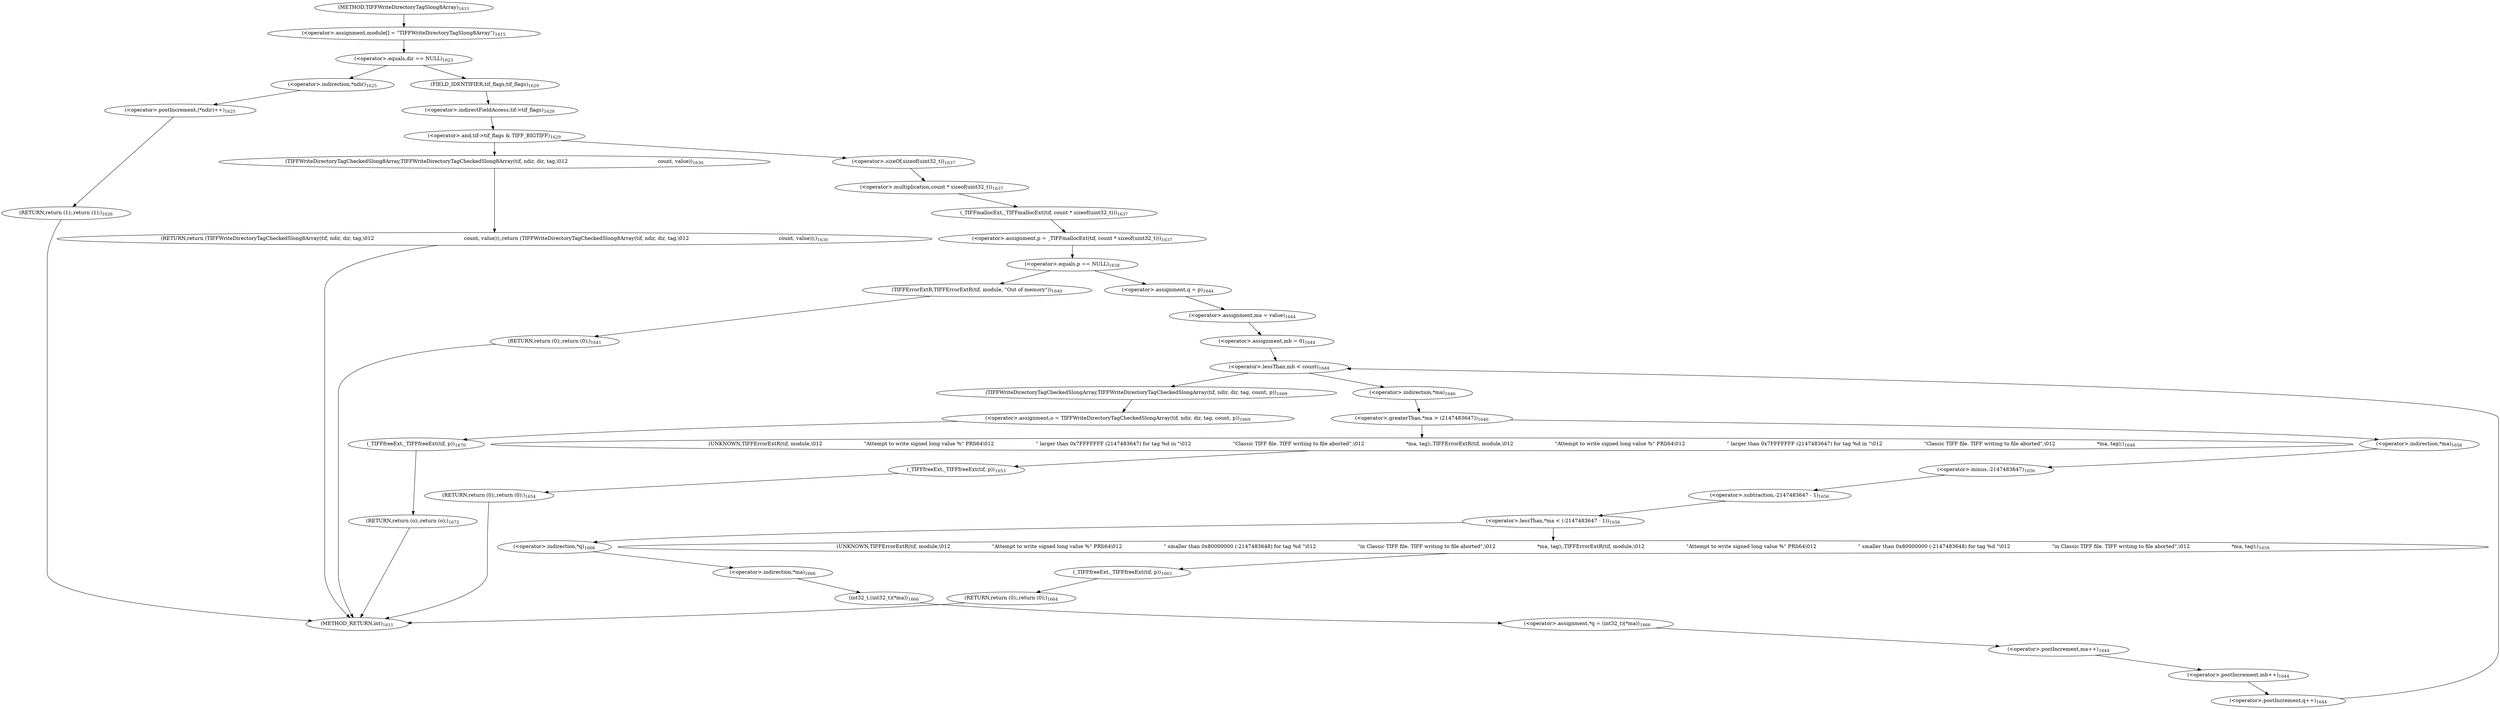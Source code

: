 digraph "TIFFWriteDirectoryTagSlong8Array" {  
"68384" [label = <(&lt;operator&gt;.assignment,module[] = &quot;TIFFWriteDirectoryTagSlong8Array&quot;)<SUB>1615</SUB>> ]
"68417" [label = <(&lt;operator&gt;.assignment,p = _TIFFmallocExt(tif, count * sizeof(uint32_t)))<SUB>1637</SUB>> ]
"68494" [label = <(&lt;operator&gt;.assignment,o = TIFFWriteDirectoryTagCheckedSlongArray(tif, ndir, dir, tag, count, p))<SUB>1669</SUB>> ]
"68503" [label = <(_TIFFfreeExt,_TIFFfreeExt(tif, p))<SUB>1670</SUB>> ]
"68506" [label = <(RETURN,return (o);,return (o);)<SUB>1672</SUB>> ]
"68393" [label = <(&lt;operator&gt;.equals,dir == NULL)<SUB>1623</SUB>> ]
"68403" [label = <(&lt;operator&gt;.and,tif-&gt;tif_flags &amp; TIFF_BIGTIFF)<SUB>1629</SUB>> ]
"68419" [label = <(_TIFFmallocExt,_TIFFmallocExt(tif, count * sizeof(uint32_t)))<SUB>1637</SUB>> ]
"68426" [label = <(&lt;operator&gt;.equals,p == NULL)<SUB>1638</SUB>> ]
"68448" [label = <(&lt;operator&gt;.lessThan,mb &lt; count)<SUB>1644</SUB>> ]
"68496" [label = <(TIFFWriteDirectoryTagCheckedSlongArray,TIFFWriteDirectoryTagCheckedSlongArray(tif, ndir, dir, tag, count, p))<SUB>1669</SUB>> ]
"68397" [label = <(&lt;operator&gt;.postIncrement,(*ndir)++)<SUB>1625</SUB>> ]
"68400" [label = <(RETURN,return (1);,return (1);)<SUB>1626</SUB>> ]
"68404" [label = <(&lt;operator&gt;.indirectFieldAccess,tif-&gt;tif_flags)<SUB>1629</SUB>> ]
"68409" [label = <(RETURN,return (TIFFWriteDirectoryTagCheckedSlong8Array(tif, ndir, dir, tag,\012                                                        count, value));,return (TIFFWriteDirectoryTagCheckedSlong8Array(tif, ndir, dir, tag,\012                                                        count, value));)<SUB>1630</SUB>> ]
"68421" [label = <(&lt;operator&gt;.multiplication,count * sizeof(uint32_t))<SUB>1637</SUB>> ]
"68430" [label = <(TIFFErrorExtR,TIFFErrorExtR(tif, module, &quot;Out of memory&quot;))<SUB>1640</SUB>> ]
"68434" [label = <(RETURN,return (0);,return (0);)<SUB>1641</SUB>> ]
"68452" [label = <(&lt;operator&gt;.postIncrement,ma++)<SUB>1644</SUB>> ]
"68454" [label = <(&lt;operator&gt;.postIncrement,mb++)<SUB>1644</SUB>> ]
"68456" [label = <(&lt;operator&gt;.postIncrement,q++)<SUB>1644</SUB>> ]
"68488" [label = <(&lt;operator&gt;.assignment,*q = (int32_t)(*ma))<SUB>1666</SUB>> ]
"68398" [label = <(&lt;operator&gt;.indirection,*ndir)<SUB>1625</SUB>> ]
"68406" [label = <(FIELD_IDENTIFIER,tif_flags,tif_flags)<SUB>1629</SUB>> ]
"68410" [label = <(TIFFWriteDirectoryTagCheckedSlong8Array,TIFFWriteDirectoryTagCheckedSlong8Array(tif, ndir, dir, tag,\012                                                        count, value))<SUB>1630</SUB>> ]
"68423" [label = <(&lt;operator&gt;.sizeOf,sizeof(uint32_t))<SUB>1637</SUB>> ]
"68439" [label = <(&lt;operator&gt;.assignment,q = p)<SUB>1644</SUB>> ]
"68442" [label = <(&lt;operator&gt;.assignment,ma = value)<SUB>1644</SUB>> ]
"68445" [label = <(&lt;operator&gt;.assignment,mb = 0)<SUB>1644</SUB>> ]
"68460" [label = <(&lt;operator&gt;.greaterThan,*ma &gt; (2147483647))<SUB>1646</SUB>> ]
"68489" [label = <(&lt;operator&gt;.indirection,*q)<SUB>1666</SUB>> ]
"68491" [label = <(int32_t,(int32_t)(*ma))<SUB>1666</SUB>> ]
"68461" [label = <(&lt;operator&gt;.indirection,*ma)<SUB>1646</SUB>> ]
"68465" [label = <(UNKNOWN,TIFFErrorExtR(tif, module,\012                          &quot;Attempt to write signed long value %&quot; PRIi64\012                          &quot; larger than 0x7FFFFFFF (2147483647) for tag %d in &quot;\012                          &quot;Classic TIFF file. TIFF writing to file aborted&quot;,\012                          *ma, tag);,TIFFErrorExtR(tif, module,\012                          &quot;Attempt to write signed long value %&quot; PRIi64\012                          &quot; larger than 0x7FFFFFFF (2147483647) for tag %d in &quot;\012                          &quot;Classic TIFF file. TIFF writing to file aborted&quot;,\012                          *ma, tag);)<SUB>1648</SUB>> ]
"68466" [label = <(_TIFFfreeExt,_TIFFfreeExt(tif, p))<SUB>1653</SUB>> ]
"68469" [label = <(RETURN,return (0);,return (0);)<SUB>1654</SUB>> ]
"68492" [label = <(&lt;operator&gt;.indirection,*ma)<SUB>1666</SUB>> ]
"68474" [label = <(&lt;operator&gt;.lessThan,*ma &lt; (-2147483647 - 1))<SUB>1656</SUB>> ]
"68475" [label = <(&lt;operator&gt;.indirection,*ma)<SUB>1656</SUB>> ]
"68477" [label = <(&lt;operator&gt;.subtraction,-2147483647 - 1)<SUB>1656</SUB>> ]
"68482" [label = <(UNKNOWN,TIFFErrorExtR(tif, module,\012                          &quot;Attempt to write signed long value %&quot; PRIi64\012                          &quot; smaller than 0x80000000 (-2147483648) for tag %d &quot;\012                          &quot;in Classic TIFF file. TIFF writing to file aborted&quot;,\012                          *ma, tag);,TIFFErrorExtR(tif, module,\012                          &quot;Attempt to write signed long value %&quot; PRIi64\012                          &quot; smaller than 0x80000000 (-2147483648) for tag %d &quot;\012                          &quot;in Classic TIFF file. TIFF writing to file aborted&quot;,\012                          *ma, tag);)<SUB>1658</SUB>> ]
"68483" [label = <(_TIFFfreeExt,_TIFFfreeExt(tif, p))<SUB>1663</SUB>> ]
"68486" [label = <(RETURN,return (0);,return (0);)<SUB>1664</SUB>> ]
"68478" [label = <(&lt;operator&gt;.minus,-2147483647)<SUB>1656</SUB>> ]
"68375" [label = <(METHOD,TIFFWriteDirectoryTagSlong8Array)<SUB>1611</SUB>> ]
"68508" [label = <(METHOD_RETURN,int)<SUB>1611</SUB>> ]
  "68384" -> "68393" 
  "68417" -> "68426" 
  "68494" -> "68503" 
  "68503" -> "68506" 
  "68506" -> "68508" 
  "68393" -> "68398" 
  "68393" -> "68406" 
  "68403" -> "68410" 
  "68403" -> "68423" 
  "68419" -> "68417" 
  "68426" -> "68430" 
  "68426" -> "68439" 
  "68448" -> "68461" 
  "68448" -> "68496" 
  "68496" -> "68494" 
  "68397" -> "68400" 
  "68400" -> "68508" 
  "68404" -> "68403" 
  "68409" -> "68508" 
  "68421" -> "68419" 
  "68430" -> "68434" 
  "68434" -> "68508" 
  "68452" -> "68454" 
  "68454" -> "68456" 
  "68456" -> "68448" 
  "68488" -> "68452" 
  "68398" -> "68397" 
  "68406" -> "68404" 
  "68410" -> "68409" 
  "68423" -> "68421" 
  "68439" -> "68442" 
  "68442" -> "68445" 
  "68445" -> "68448" 
  "68460" -> "68465" 
  "68460" -> "68475" 
  "68489" -> "68492" 
  "68491" -> "68488" 
  "68461" -> "68460" 
  "68465" -> "68466" 
  "68466" -> "68469" 
  "68469" -> "68508" 
  "68492" -> "68491" 
  "68474" -> "68482" 
  "68474" -> "68489" 
  "68475" -> "68478" 
  "68477" -> "68474" 
  "68482" -> "68483" 
  "68483" -> "68486" 
  "68486" -> "68508" 
  "68478" -> "68477" 
  "68375" -> "68384" 
}
